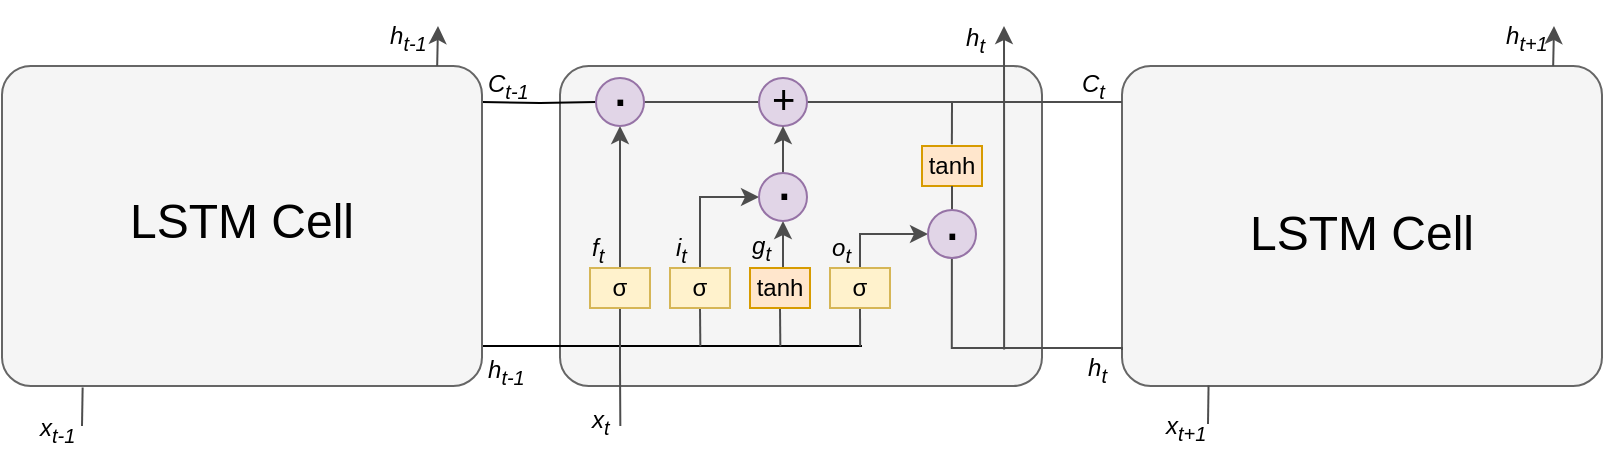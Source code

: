 <mxfile version="10.6.8" type="github"><diagram id="jKnWywN0pMFP1UcLj4hv" name="Page-1"><mxGraphModel dx="969" dy="916" grid="1" gridSize="10" guides="1" tooltips="1" connect="1" arrows="1" fold="1" page="1" pageScale="1" pageWidth="827" pageHeight="1169" math="0" shadow="0"><root><mxCell id="0"/><mxCell id="1" parent="0"/><mxCell id="ZUjAlwAqlkOFmMaX84_h-2" value="" style="rounded=1;whiteSpace=wrap;html=1;arcSize=9;fillColor=#f5f5f5;strokeColor=#666666;fontColor=#333333;" vertex="1" parent="1"><mxGeometry x="319" y="200" width="241" height="160" as="geometry"/></mxCell><mxCell id="ZUjAlwAqlkOFmMaX84_h-4" style="edgeStyle=orthogonalEdgeStyle;rounded=0;orthogonalLoop=1;jettySize=auto;html=1;exitX=1;exitY=0.75;exitDx=0;exitDy=0;endArrow=none;endFill=0;" edge="1" parent="1"><mxGeometry relative="1" as="geometry"><mxPoint x="280" y="340" as="sourcePoint"/><mxPoint x="470" y="340" as="targetPoint"/></mxGeometry></mxCell><mxCell id="ZUjAlwAqlkOFmMaX84_h-5" style="edgeStyle=orthogonalEdgeStyle;rounded=0;orthogonalLoop=1;jettySize=auto;html=1;entryX=0;entryY=0.5;entryDx=0;entryDy=0;endArrow=none;endFill=0;" edge="1" parent="1" target="ZUjAlwAqlkOFmMaX84_h-15"><mxGeometry relative="1" as="geometry"><mxPoint x="280" y="218" as="sourcePoint"/><mxPoint x="320" y="220" as="targetPoint"/></mxGeometry></mxCell><mxCell id="ZUjAlwAqlkOFmMaX84_h-1" value="" style="rounded=1;whiteSpace=wrap;html=1;arcSize=9;fillColor=#f5f5f5;strokeColor=#666666;fontColor=#333333;" vertex="1" parent="1"><mxGeometry x="40" y="200" width="240" height="160" as="geometry"/></mxCell><mxCell id="ZUjAlwAqlkOFmMaX84_h-3" value="" style="rounded=1;whiteSpace=wrap;html=1;arcSize=9;fillColor=#f5f5f5;strokeColor=#666666;fontColor=#333333;" vertex="1" parent="1"><mxGeometry x="600" y="200" width="240" height="160" as="geometry"/></mxCell><mxCell id="ZUjAlwAqlkOFmMaX84_h-22" style="edgeStyle=orthogonalEdgeStyle;rounded=0;orthogonalLoop=1;jettySize=auto;html=1;exitX=0.5;exitY=0;exitDx=0;exitDy=0;entryX=0.5;entryY=1;entryDx=0;entryDy=0;endArrow=classic;endFill=1;strokeColor=#4D4D4D;" edge="1" parent="1" source="ZUjAlwAqlkOFmMaX84_h-8" target="ZUjAlwAqlkOFmMaX84_h-15"><mxGeometry relative="1" as="geometry"/></mxCell><mxCell id="ZUjAlwAqlkOFmMaX84_h-33" style="edgeStyle=orthogonalEdgeStyle;rounded=0;orthogonalLoop=1;jettySize=auto;html=1;exitX=0.5;exitY=1;exitDx=0;exitDy=0;endArrow=none;endFill=0;strokeColor=#4D4D4D;" edge="1" parent="1" source="ZUjAlwAqlkOFmMaX84_h-8"><mxGeometry relative="1" as="geometry"><mxPoint x="349.167" y="380" as="targetPoint"/></mxGeometry></mxCell><mxCell id="ZUjAlwAqlkOFmMaX84_h-8" value="σ" style="rounded=0;whiteSpace=wrap;html=1;fillColor=#fff2cc;strokeColor=#d6b656;" vertex="1" parent="1"><mxGeometry x="334" y="301" width="30" height="20" as="geometry"/></mxCell><mxCell id="ZUjAlwAqlkOFmMaX84_h-23" style="edgeStyle=orthogonalEdgeStyle;rounded=0;orthogonalLoop=1;jettySize=auto;html=1;exitX=0.5;exitY=0;exitDx=0;exitDy=0;entryX=0;entryY=0.5;entryDx=0;entryDy=0;endArrow=classic;endFill=1;strokeColor=#4D4D4D;" edge="1" parent="1" source="ZUjAlwAqlkOFmMaX84_h-9" target="ZUjAlwAqlkOFmMaX84_h-17"><mxGeometry relative="1" as="geometry"/></mxCell><mxCell id="ZUjAlwAqlkOFmMaX84_h-34" style="edgeStyle=orthogonalEdgeStyle;rounded=0;orthogonalLoop=1;jettySize=auto;html=1;exitX=0.5;exitY=1;exitDx=0;exitDy=0;endArrow=none;endFill=0;strokeColor=#4D4D4D;" edge="1" parent="1" source="ZUjAlwAqlkOFmMaX84_h-9"><mxGeometry relative="1" as="geometry"><mxPoint x="389.167" y="340.167" as="targetPoint"/></mxGeometry></mxCell><mxCell id="ZUjAlwAqlkOFmMaX84_h-9" value="σ" style="rounded=0;whiteSpace=wrap;html=1;fillColor=#fff2cc;strokeColor=#d6b656;" vertex="1" parent="1"><mxGeometry x="374" y="301" width="30" height="20" as="geometry"/></mxCell><mxCell id="ZUjAlwAqlkOFmMaX84_h-24" style="edgeStyle=orthogonalEdgeStyle;rounded=0;orthogonalLoop=1;jettySize=auto;html=1;exitX=0.5;exitY=0;exitDx=0;exitDy=0;entryX=0.5;entryY=1;entryDx=0;entryDy=0;endArrow=classic;endFill=1;strokeColor=#4D4D4D;" edge="1" parent="1" source="ZUjAlwAqlkOFmMaX84_h-10" target="ZUjAlwAqlkOFmMaX84_h-17"><mxGeometry relative="1" as="geometry"/></mxCell><mxCell id="ZUjAlwAqlkOFmMaX84_h-35" style="edgeStyle=orthogonalEdgeStyle;rounded=0;orthogonalLoop=1;jettySize=auto;html=1;exitX=0.5;exitY=1;exitDx=0;exitDy=0;endArrow=none;endFill=0;strokeColor=#4D4D4D;" edge="1" parent="1" source="ZUjAlwAqlkOFmMaX84_h-10"><mxGeometry relative="1" as="geometry"><mxPoint x="429.167" y="340.167" as="targetPoint"/></mxGeometry></mxCell><mxCell id="ZUjAlwAqlkOFmMaX84_h-10" value="tanh" style="rounded=0;whiteSpace=wrap;html=1;fillColor=#ffe6cc;strokeColor=#d79b00;" vertex="1" parent="1"><mxGeometry x="414" y="301" width="30" height="20" as="geometry"/></mxCell><mxCell id="ZUjAlwAqlkOFmMaX84_h-21" style="edgeStyle=orthogonalEdgeStyle;rounded=0;orthogonalLoop=1;jettySize=auto;html=1;exitX=0.5;exitY=0;exitDx=0;exitDy=0;entryX=0;entryY=0.5;entryDx=0;entryDy=0;endArrow=classic;endFill=1;strokeColor=#4D4D4D;" edge="1" parent="1" source="ZUjAlwAqlkOFmMaX84_h-11" target="ZUjAlwAqlkOFmMaX84_h-18"><mxGeometry relative="1" as="geometry"><Array as="points"><mxPoint x="469" y="284"/></Array></mxGeometry></mxCell><mxCell id="ZUjAlwAqlkOFmMaX84_h-28" style="edgeStyle=orthogonalEdgeStyle;rounded=0;orthogonalLoop=1;jettySize=auto;html=1;exitX=0.5;exitY=1;exitDx=0;exitDy=0;endArrow=none;endFill=0;strokeColor=#4D4D4D;" edge="1" parent="1" source="ZUjAlwAqlkOFmMaX84_h-11"><mxGeometry relative="1" as="geometry"><mxPoint x="469.059" y="340.118" as="targetPoint"/></mxGeometry></mxCell><mxCell id="ZUjAlwAqlkOFmMaX84_h-11" value="σ" style="rounded=0;whiteSpace=wrap;html=1;fillColor=#fff2cc;strokeColor=#d6b656;" vertex="1" parent="1"><mxGeometry x="454" y="301" width="30" height="20" as="geometry"/></mxCell><mxCell id="ZUjAlwAqlkOFmMaX84_h-30" style="edgeStyle=orthogonalEdgeStyle;rounded=0;orthogonalLoop=1;jettySize=auto;html=1;exitX=0.5;exitY=0;exitDx=0;exitDy=0;endArrow=none;endFill=0;strokeColor=#4D4D4D;" edge="1" parent="1"><mxGeometry relative="1" as="geometry"><mxPoint x="515" y="218" as="targetPoint"/><mxPoint x="514.941" y="239.118" as="sourcePoint"/></mxGeometry></mxCell><mxCell id="ZUjAlwAqlkOFmMaX84_h-12" value="tanh" style="rounded=0;whiteSpace=wrap;html=1;fillColor=#ffe6cc;strokeColor=#d79b00;" vertex="1" parent="1"><mxGeometry x="500" y="240" width="30" height="20" as="geometry"/></mxCell><mxCell id="ZUjAlwAqlkOFmMaX84_h-26" style="edgeStyle=orthogonalEdgeStyle;rounded=0;orthogonalLoop=1;jettySize=auto;html=1;exitX=1;exitY=0.5;exitDx=0;exitDy=0;entryX=0;entryY=0.5;entryDx=0;entryDy=0;endArrow=none;endFill=0;strokeColor=#4D4D4D;" edge="1" parent="1" source="ZUjAlwAqlkOFmMaX84_h-15" target="ZUjAlwAqlkOFmMaX84_h-16"><mxGeometry relative="1" as="geometry"/></mxCell><mxCell id="ZUjAlwAqlkOFmMaX84_h-15" value="" style="ellipse;whiteSpace=wrap;html=1;aspect=fixed;fillColor=#e1d5e7;strokeColor=#9673a6;" vertex="1" parent="1"><mxGeometry x="337" y="206" width="24" height="24" as="geometry"/></mxCell><mxCell id="ZUjAlwAqlkOFmMaX84_h-27" style="edgeStyle=orthogonalEdgeStyle;rounded=0;orthogonalLoop=1;jettySize=auto;html=1;exitX=1;exitY=0.5;exitDx=0;exitDy=0;endArrow=none;endFill=0;strokeColor=#4D4D4D;" edge="1" parent="1" source="ZUjAlwAqlkOFmMaX84_h-16"><mxGeometry relative="1" as="geometry"><mxPoint x="600" y="218" as="targetPoint"/></mxGeometry></mxCell><mxCell id="ZUjAlwAqlkOFmMaX84_h-16" value="" style="ellipse;whiteSpace=wrap;html=1;aspect=fixed;fillColor=#e1d5e7;strokeColor=#9673a6;" vertex="1" parent="1"><mxGeometry x="418.5" y="206" width="24" height="24" as="geometry"/></mxCell><mxCell id="ZUjAlwAqlkOFmMaX84_h-25" style="edgeStyle=orthogonalEdgeStyle;rounded=0;orthogonalLoop=1;jettySize=auto;html=1;exitX=0.5;exitY=0;exitDx=0;exitDy=0;entryX=0.5;entryY=1;entryDx=0;entryDy=0;endArrow=classic;endFill=1;strokeColor=#4D4D4D;" edge="1" parent="1" source="ZUjAlwAqlkOFmMaX84_h-17" target="ZUjAlwAqlkOFmMaX84_h-16"><mxGeometry relative="1" as="geometry"/></mxCell><mxCell id="ZUjAlwAqlkOFmMaX84_h-17" value="" style="ellipse;whiteSpace=wrap;html=1;aspect=fixed;fillColor=#e1d5e7;strokeColor=#9673a6;" vertex="1" parent="1"><mxGeometry x="418.5" y="253.5" width="24" height="24" as="geometry"/></mxCell><mxCell id="ZUjAlwAqlkOFmMaX84_h-29" style="edgeStyle=orthogonalEdgeStyle;rounded=0;orthogonalLoop=1;jettySize=auto;html=1;exitX=0.5;exitY=0;exitDx=0;exitDy=0;entryX=0.5;entryY=1;entryDx=0;entryDy=0;endArrow=none;endFill=0;strokeColor=#4D4D4D;" edge="1" parent="1" source="ZUjAlwAqlkOFmMaX84_h-18" target="ZUjAlwAqlkOFmMaX84_h-12"><mxGeometry relative="1" as="geometry"/></mxCell><mxCell id="ZUjAlwAqlkOFmMaX84_h-31" style="edgeStyle=orthogonalEdgeStyle;rounded=0;orthogonalLoop=1;jettySize=auto;html=1;exitX=0.5;exitY=1;exitDx=0;exitDy=0;endArrow=none;endFill=0;strokeColor=#4D4D4D;" edge="1" parent="1"><mxGeometry relative="1" as="geometry"><mxPoint x="600" y="342" as="targetPoint"/><mxPoint x="514.941" y="295.588" as="sourcePoint"/><Array as="points"><mxPoint x="515" y="341"/></Array></mxGeometry></mxCell><mxCell id="ZUjAlwAqlkOFmMaX84_h-18" value="" style="ellipse;whiteSpace=wrap;html=1;aspect=fixed;fillColor=#e1d5e7;strokeColor=#9673a6;" vertex="1" parent="1"><mxGeometry x="503" y="272" width="24" height="24" as="geometry"/></mxCell><mxCell id="ZUjAlwAqlkOFmMaX84_h-32" style="edgeStyle=orthogonalEdgeStyle;rounded=0;orthogonalLoop=1;jettySize=auto;html=1;exitX=0.5;exitY=0;exitDx=0;exitDy=0;endArrow=classic;endFill=1;strokeColor=#4D4D4D;" edge="1" parent="1"><mxGeometry relative="1" as="geometry"><mxPoint x="541.059" y="341.794" as="sourcePoint"/><mxPoint x="541" y="180" as="targetPoint"/><Array as="points"><mxPoint x="541" y="298"/><mxPoint x="541" y="298"/></Array></mxGeometry></mxCell><mxCell id="ZUjAlwAqlkOFmMaX84_h-36" value="&lt;font style=&quot;font-size: 20px;&quot;&gt;+&lt;/font&gt;" style="text;html=1;resizable=0;points=[];autosize=1;align=left;verticalAlign=top;spacingTop=-4;fontSize=20;" vertex="1" parent="1"><mxGeometry x="423" y="202" width="20" height="20" as="geometry"/></mxCell><mxCell id="ZUjAlwAqlkOFmMaX84_h-37" value="&lt;font style=&quot;font-size: 30px&quot;&gt;.&lt;/font&gt;" style="text;html=1;resizable=0;points=[];autosize=1;align=left;verticalAlign=top;spacingTop=-4;fontSize=20;" vertex="1" parent="1"><mxGeometry x="343" y="189" width="20" height="30" as="geometry"/></mxCell><mxCell id="ZUjAlwAqlkOFmMaX84_h-38" value="&lt;font style=&quot;font-size: 30px&quot;&gt;.&lt;/font&gt;" style="text;html=1;resizable=0;points=[];autosize=1;align=left;verticalAlign=top;spacingTop=-4;fontSize=20;" vertex="1" parent="1"><mxGeometry x="425" y="236" width="20" height="30" as="geometry"/></mxCell><mxCell id="ZUjAlwAqlkOFmMaX84_h-39" value="&lt;font style=&quot;font-size: 30px&quot;&gt;.&lt;/font&gt;" style="text;html=1;resizable=0;points=[];autosize=1;align=left;verticalAlign=top;spacingTop=-4;fontSize=20;" vertex="1" parent="1"><mxGeometry x="508.5" y="256" width="20" height="30" as="geometry"/></mxCell><mxCell id="ZUjAlwAqlkOFmMaX84_h-40" value="&lt;font style=&quot;font-size: 12px&quot;&gt;&lt;i&gt;h&lt;sub&gt;t-1&lt;/sub&gt;&lt;/i&gt;&lt;/font&gt;" style="text;html=1;resizable=0;points=[];autosize=1;align=left;verticalAlign=top;spacingTop=-4;fontSize=20;" vertex="1" parent="1"><mxGeometry x="281" y="334" width="30" height="30" as="geometry"/></mxCell><mxCell id="ZUjAlwAqlkOFmMaX84_h-41" value="&lt;font style=&quot;font-size: 12px&quot;&gt;&lt;i&gt;C&lt;sub&gt;t-1&lt;/sub&gt;&lt;/i&gt;&lt;/font&gt;" style="text;html=1;resizable=0;points=[];autosize=1;align=left;verticalAlign=top;spacingTop=-4;fontSize=20;" vertex="1" parent="1"><mxGeometry x="281" y="191" width="40" height="30" as="geometry"/></mxCell><mxCell id="ZUjAlwAqlkOFmMaX84_h-42" value="&lt;font style=&quot;font-size: 12px&quot;&gt;&lt;i&gt;C&lt;sub&gt;t&lt;/sub&gt;&lt;/i&gt;&lt;/font&gt;" style="text;html=1;resizable=0;points=[];autosize=1;align=left;verticalAlign=top;spacingTop=-4;fontSize=20;" vertex="1" parent="1"><mxGeometry x="578" y="191" width="30" height="30" as="geometry"/></mxCell><mxCell id="ZUjAlwAqlkOFmMaX84_h-43" value="&lt;font style=&quot;font-size: 12px&quot;&gt;&lt;i&gt;h&lt;sub&gt;t&lt;/sub&gt;&lt;/i&gt;&lt;/font&gt;" style="text;html=1;resizable=0;points=[];autosize=1;align=left;verticalAlign=top;spacingTop=-4;fontSize=20;" vertex="1" parent="1"><mxGeometry x="581" y="333" width="20" height="30" as="geometry"/></mxCell><mxCell id="ZUjAlwAqlkOFmMaX84_h-44" value="&lt;font style=&quot;font-size: 12px&quot;&gt;&lt;i&gt;f&lt;sub&gt;t&lt;/sub&gt;&lt;/i&gt;&lt;/font&gt;" style="text;html=1;resizable=0;points=[];autosize=1;align=left;verticalAlign=top;spacingTop=-4;fontSize=20;" vertex="1" parent="1"><mxGeometry x="333" y="273" width="20" height="30" as="geometry"/></mxCell><mxCell id="ZUjAlwAqlkOFmMaX84_h-45" value="&lt;font style=&quot;font-size: 12px&quot;&gt;&lt;i&gt;i&lt;sub&gt;t&lt;/sub&gt;&lt;/i&gt;&lt;/font&gt;" style="text;html=1;resizable=0;points=[];autosize=1;align=left;verticalAlign=top;spacingTop=-4;fontSize=20;" vertex="1" parent="1"><mxGeometry x="375" y="273" width="20" height="30" as="geometry"/></mxCell><mxCell id="ZUjAlwAqlkOFmMaX84_h-46" value="&lt;font style=&quot;font-size: 12px&quot;&gt;&lt;i&gt;g&lt;sub&gt;t&lt;/sub&gt;&lt;/i&gt;&lt;/font&gt;" style="text;html=1;resizable=0;points=[];autosize=1;align=left;verticalAlign=top;spacingTop=-4;fontSize=20;" vertex="1" parent="1"><mxGeometry x="412.5" y="272" width="20" height="30" as="geometry"/></mxCell><mxCell id="ZUjAlwAqlkOFmMaX84_h-47" value="&lt;font style=&quot;font-size: 12px&quot;&gt;&lt;i&gt;o&lt;sub&gt;t&lt;/sub&gt;&lt;/i&gt;&lt;/font&gt;" style="text;html=1;resizable=0;points=[];autosize=1;align=left;verticalAlign=top;spacingTop=-4;fontSize=20;" vertex="1" parent="1"><mxGeometry x="453" y="273" width="20" height="30" as="geometry"/></mxCell><mxCell id="ZUjAlwAqlkOFmMaX84_h-49" value="&lt;font style=&quot;font-size: 12px&quot;&gt;&lt;i&gt;h&lt;sub&gt;t&lt;/sub&gt;&lt;/i&gt;&lt;/font&gt;" style="text;html=1;resizable=0;points=[];autosize=1;align=left;verticalAlign=top;spacingTop=-4;fontSize=20;" vertex="1" parent="1"><mxGeometry x="520" y="168" width="20" height="30" as="geometry"/></mxCell><mxCell id="ZUjAlwAqlkOFmMaX84_h-50" value="&lt;font style=&quot;font-size: 12px&quot;&gt;&lt;i&gt;x&lt;sub&gt;t&lt;/sub&gt;&lt;/i&gt;&lt;/font&gt;" style="text;html=1;resizable=0;points=[];autosize=1;align=left;verticalAlign=top;spacingTop=-4;fontSize=20;" vertex="1" parent="1"><mxGeometry x="333" y="359" width="20" height="30" as="geometry"/></mxCell><mxCell id="ZUjAlwAqlkOFmMaX84_h-52" value="&lt;font style=&quot;font-size: 12px&quot;&gt;&lt;i&gt;x&lt;sub&gt;t-1&lt;/sub&gt;&lt;/i&gt;&lt;/font&gt;" style="text;html=1;resizable=0;points=[];autosize=1;align=left;verticalAlign=top;spacingTop=-4;fontSize=20;" vertex="1" parent="1"><mxGeometry x="57" y="363" width="30" height="30" as="geometry"/></mxCell><mxCell id="ZUjAlwAqlkOFmMaX84_h-54" value="" style="endArrow=none;html=1;strokeColor=#4D4D4D;fontSize=20;entryX=0.168;entryY=1.005;entryDx=0;entryDy=0;entryPerimeter=0;" edge="1" parent="1" target="ZUjAlwAqlkOFmMaX84_h-1"><mxGeometry width="50" height="50" relative="1" as="geometry"><mxPoint x="80" y="380" as="sourcePoint"/><mxPoint x="180" y="410" as="targetPoint"/></mxGeometry></mxCell><mxCell id="ZUjAlwAqlkOFmMaX84_h-55" value="&lt;font style=&quot;font-size: 12px&quot;&gt;&lt;i&gt;x&lt;sub&gt;t+1&lt;/sub&gt;&lt;/i&gt;&lt;/font&gt;" style="text;html=1;resizable=0;points=[];autosize=1;align=left;verticalAlign=top;spacingTop=-4;fontSize=20;" vertex="1" parent="1"><mxGeometry x="620" y="362" width="40" height="30" as="geometry"/></mxCell><mxCell id="ZUjAlwAqlkOFmMaX84_h-56" value="" style="endArrow=none;html=1;strokeColor=#4D4D4D;fontSize=20;entryX=0.168;entryY=1.005;entryDx=0;entryDy=0;entryPerimeter=0;" edge="1" parent="1"><mxGeometry width="50" height="50" relative="1" as="geometry"><mxPoint x="643" y="379.0" as="sourcePoint"/><mxPoint x="643.276" y="359.759" as="targetPoint"/></mxGeometry></mxCell><mxCell id="ZUjAlwAqlkOFmMaX84_h-57" value="" style="endArrow=classic;html=1;strokeColor=#4D4D4D;fontSize=20;exitX=0.832;exitY=-0.012;exitDx=0;exitDy=0;exitPerimeter=0;" edge="1" parent="1"><mxGeometry width="50" height="50" relative="1" as="geometry"><mxPoint x="257.586" y="200" as="sourcePoint"/><mxPoint x="258" y="180" as="targetPoint"/></mxGeometry></mxCell><mxCell id="ZUjAlwAqlkOFmMaX84_h-59" value="&lt;font style=&quot;font-size: 12px&quot;&gt;&lt;i&gt;h&lt;sub&gt;t-1&lt;/sub&gt;&lt;/i&gt;&lt;/font&gt;" style="text;html=1;resizable=0;points=[];autosize=1;align=left;verticalAlign=top;spacingTop=-4;fontSize=20;" vertex="1" parent="1"><mxGeometry x="232" y="167" width="30" height="30" as="geometry"/></mxCell><mxCell id="ZUjAlwAqlkOFmMaX84_h-60" value="" style="endArrow=classic;html=1;strokeColor=#4D4D4D;fontSize=20;exitX=0.832;exitY=-0.012;exitDx=0;exitDy=0;exitPerimeter=0;" edge="1" parent="1"><mxGeometry width="50" height="50" relative="1" as="geometry"><mxPoint x="815.586" y="200" as="sourcePoint"/><mxPoint x="816" y="180" as="targetPoint"/></mxGeometry></mxCell><mxCell id="ZUjAlwAqlkOFmMaX84_h-61" value="&lt;font style=&quot;font-size: 12px&quot;&gt;&lt;i&gt;h&lt;sub&gt;t+1&lt;/sub&gt;&lt;/i&gt;&lt;/font&gt;" style="text;html=1;resizable=0;points=[];autosize=1;align=left;verticalAlign=top;spacingTop=-4;fontSize=20;" vertex="1" parent="1"><mxGeometry x="790" y="167" width="40" height="30" as="geometry"/></mxCell><mxCell id="ZUjAlwAqlkOFmMaX84_h-62" value="LSTM Cell" style="text;html=1;strokeColor=none;fillColor=none;align=center;verticalAlign=middle;whiteSpace=wrap;rounded=0;fontSize=24;" vertex="1" parent="1"><mxGeometry x="80" y="267.5" width="160" height="20" as="geometry"/></mxCell><mxCell id="ZUjAlwAqlkOFmMaX84_h-63" value="LSTM Cell" style="text;html=1;strokeColor=none;fillColor=none;align=center;verticalAlign=middle;whiteSpace=wrap;rounded=0;fontSize=24;" vertex="1" parent="1"><mxGeometry x="640" y="274" width="160" height="20" as="geometry"/></mxCell></root></mxGraphModel></diagram></mxfile>